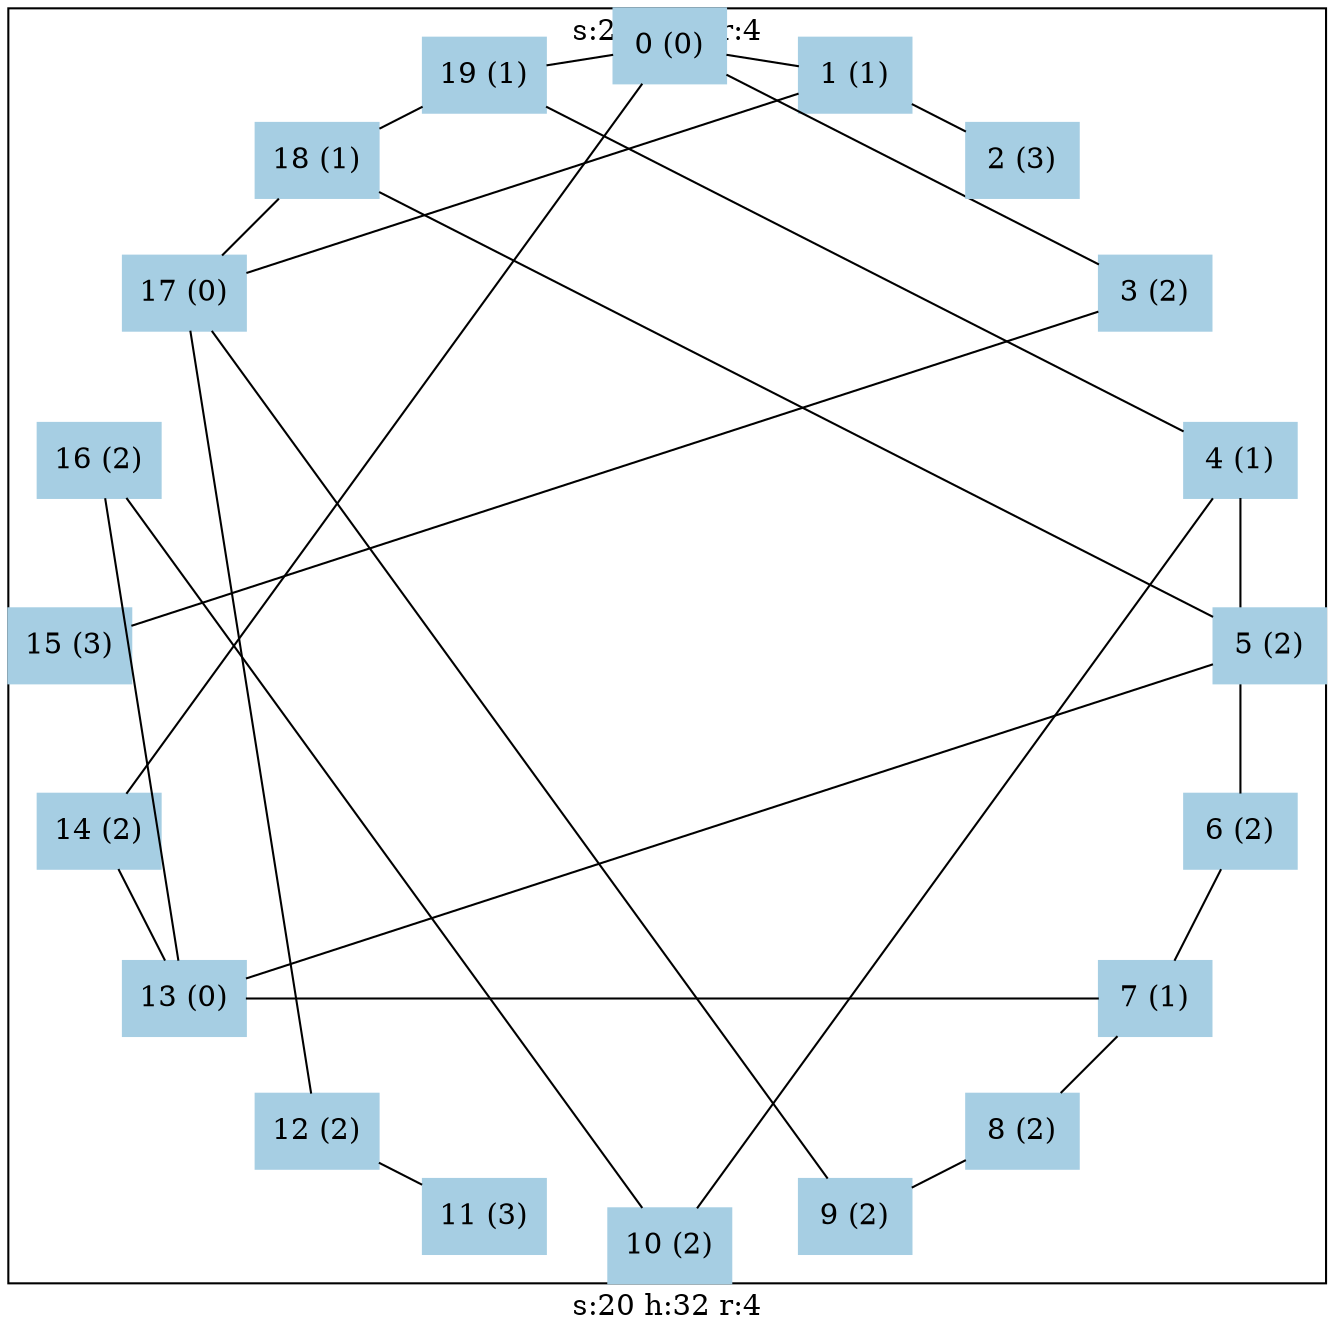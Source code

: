 graph test2 {
	graph [
		charset="utf-8",
		layout=neato,
		label="s:20 h:32 r:4"	];
	node [
		shape=box;
		style="solid, filled"
		colorscheme = paired12	];

	subgraph cluster_sub0 {
	node[ color=1 ]
	node[
		color=1
		fontsize=14
	]
	0[
		pos="5.00000, 9.00000!", 
		label="0 (0)"
	]
	1[
		pos="6.23607, 8.80423!", 
		label="1 (1)"
	]
	2[
		pos="7.35114, 8.23607!", 
		label="2 (3)"
	]
	3[
		pos="8.23607, 7.35114!", 
		label="3 (2)"
	]
	4[
		pos="8.80423, 6.23607!", 
		label="4 (1)"
	]
	5[
		pos="9.00000, 5.00000!", 
		label="5 (2)"
	]
	6[
		pos="8.80423, 3.76393!", 
		label="6 (2)"
	]
	7[
		pos="8.23607, 2.64886!", 
		label="7 (1)"
	]
	8[
		pos="7.35114, 1.76393!", 
		label="8 (2)"
	]
	9[
		pos="6.23607, 1.19577!", 
		label="9 (2)"
	]
	10[
		pos="5.00000, 1.00000!", 
		label="10 (2)"
	]
	11[
		pos="3.76393, 1.19577!", 
		label="11 (3)"
	]
	12[
		pos="2.64886, 1.76393!", 
		label="12 (2)"
	]
	13[
		pos="1.76393, 2.64886!", 
		label="13 (0)"
	]
	14[
		pos="1.19577, 3.76393!", 
		label="14 (2)"
	]
	15[
		pos="1.00000, 5.00000!", 
		label="15 (3)"
	]
	16[
		pos="1.19577, 6.23607!", 
		label="16 (2)"
	]
	17[
		pos="1.76393, 7.35114!", 
		label="17 (0)"
	]
	18[
		pos="2.64886, 8.23607!", 
		label="18 (1)"
	]
	19[
		pos="3.76393, 8.80423!", 
		label="19 (1)"
	]
	}

	0--1
	0--14
	0--19
	0--3
	1--17
	1--2
	3--15
	4--6
	4--10
	4--19
	5--13
	5--18
	6--7
	7--13
	7--8
	8--9
	9--17
	10--16
	11--12
	12--17
	13--16
	13--14
	17--18
	18--19
}